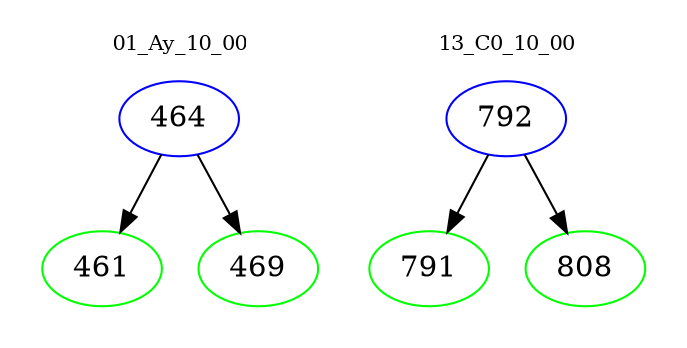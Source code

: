 digraph{
subgraph cluster_0 {
color = white
label = "01_Ay_10_00";
fontsize=10;
T0_464 [label="464", color="blue"]
T0_464 -> T0_461 [color="black"]
T0_461 [label="461", color="green"]
T0_464 -> T0_469 [color="black"]
T0_469 [label="469", color="green"]
}
subgraph cluster_1 {
color = white
label = "13_C0_10_00";
fontsize=10;
T1_792 [label="792", color="blue"]
T1_792 -> T1_791 [color="black"]
T1_791 [label="791", color="green"]
T1_792 -> T1_808 [color="black"]
T1_808 [label="808", color="green"]
}
}
